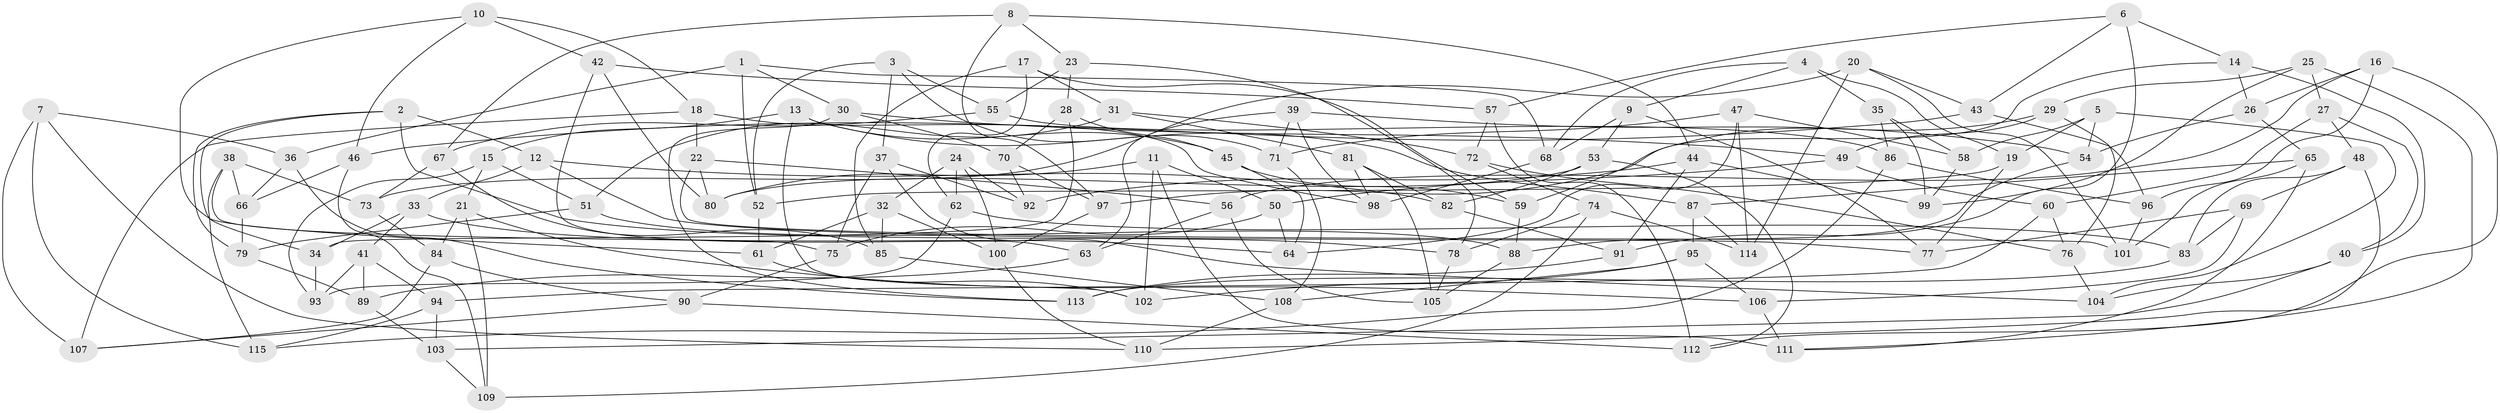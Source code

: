 // Generated by graph-tools (version 1.1) at 2025/26/03/09/25 03:26:59]
// undirected, 115 vertices, 230 edges
graph export_dot {
graph [start="1"]
  node [color=gray90,style=filled];
  1;
  2;
  3;
  4;
  5;
  6;
  7;
  8;
  9;
  10;
  11;
  12;
  13;
  14;
  15;
  16;
  17;
  18;
  19;
  20;
  21;
  22;
  23;
  24;
  25;
  26;
  27;
  28;
  29;
  30;
  31;
  32;
  33;
  34;
  35;
  36;
  37;
  38;
  39;
  40;
  41;
  42;
  43;
  44;
  45;
  46;
  47;
  48;
  49;
  50;
  51;
  52;
  53;
  54;
  55;
  56;
  57;
  58;
  59;
  60;
  61;
  62;
  63;
  64;
  65;
  66;
  67;
  68;
  69;
  70;
  71;
  72;
  73;
  74;
  75;
  76;
  77;
  78;
  79;
  80;
  81;
  82;
  83;
  84;
  85;
  86;
  87;
  88;
  89;
  90;
  91;
  92;
  93;
  94;
  95;
  96;
  97;
  98;
  99;
  100;
  101;
  102;
  103;
  104;
  105;
  106;
  107;
  108;
  109;
  110;
  111;
  112;
  113;
  114;
  115;
  1 -- 68;
  1 -- 52;
  1 -- 36;
  1 -- 30;
  2 -- 12;
  2 -- 34;
  2 -- 78;
  2 -- 79;
  3 -- 52;
  3 -- 55;
  3 -- 37;
  3 -- 71;
  4 -- 19;
  4 -- 9;
  4 -- 35;
  4 -- 68;
  5 -- 58;
  5 -- 104;
  5 -- 54;
  5 -- 19;
  6 -- 14;
  6 -- 91;
  6 -- 57;
  6 -- 43;
  7 -- 107;
  7 -- 115;
  7 -- 36;
  7 -- 110;
  8 -- 23;
  8 -- 97;
  8 -- 67;
  8 -- 44;
  9 -- 77;
  9 -- 53;
  9 -- 68;
  10 -- 61;
  10 -- 18;
  10 -- 46;
  10 -- 42;
  11 -- 111;
  11 -- 50;
  11 -- 80;
  11 -- 102;
  12 -- 33;
  12 -- 77;
  12 -- 82;
  13 -- 87;
  13 -- 102;
  13 -- 15;
  13 -- 45;
  14 -- 59;
  14 -- 26;
  14 -- 40;
  15 -- 21;
  15 -- 93;
  15 -- 51;
  16 -- 56;
  16 -- 26;
  16 -- 112;
  16 -- 96;
  17 -- 85;
  17 -- 31;
  17 -- 59;
  17 -- 62;
  18 -- 22;
  18 -- 107;
  18 -- 98;
  19 -- 77;
  19 -- 52;
  20 -- 114;
  20 -- 73;
  20 -- 43;
  20 -- 101;
  21 -- 106;
  21 -- 84;
  21 -- 109;
  22 -- 56;
  22 -- 80;
  22 -- 101;
  23 -- 28;
  23 -- 55;
  23 -- 78;
  24 -- 100;
  24 -- 32;
  24 -- 62;
  24 -- 92;
  25 -- 111;
  25 -- 99;
  25 -- 27;
  25 -- 29;
  26 -- 54;
  26 -- 65;
  27 -- 48;
  27 -- 40;
  27 -- 60;
  28 -- 34;
  28 -- 70;
  28 -- 45;
  29 -- 76;
  29 -- 97;
  29 -- 49;
  30 -- 113;
  30 -- 70;
  30 -- 49;
  31 -- 51;
  31 -- 72;
  31 -- 81;
  32 -- 61;
  32 -- 100;
  32 -- 85;
  33 -- 34;
  33 -- 41;
  33 -- 64;
  34 -- 93;
  35 -- 86;
  35 -- 58;
  35 -- 99;
  36 -- 113;
  36 -- 66;
  37 -- 75;
  37 -- 92;
  37 -- 104;
  38 -- 66;
  38 -- 115;
  38 -- 73;
  38 -- 75;
  39 -- 98;
  39 -- 63;
  39 -- 54;
  39 -- 71;
  40 -- 104;
  40 -- 103;
  41 -- 89;
  41 -- 94;
  41 -- 93;
  42 -- 80;
  42 -- 63;
  42 -- 57;
  43 -- 46;
  43 -- 96;
  44 -- 92;
  44 -- 99;
  44 -- 91;
  45 -- 59;
  45 -- 64;
  46 -- 66;
  46 -- 109;
  47 -- 114;
  47 -- 71;
  47 -- 64;
  47 -- 58;
  48 -- 83;
  48 -- 69;
  48 -- 110;
  49 -- 50;
  49 -- 60;
  50 -- 75;
  50 -- 64;
  51 -- 79;
  51 -- 88;
  52 -- 61;
  53 -- 80;
  53 -- 112;
  53 -- 82;
  54 -- 88;
  55 -- 67;
  55 -- 86;
  56 -- 63;
  56 -- 105;
  57 -- 72;
  57 -- 112;
  58 -- 99;
  59 -- 88;
  60 -- 94;
  60 -- 76;
  61 -- 102;
  62 -- 93;
  62 -- 83;
  63 -- 89;
  65 -- 87;
  65 -- 101;
  65 -- 111;
  66 -- 79;
  67 -- 85;
  67 -- 73;
  68 -- 98;
  69 -- 77;
  69 -- 106;
  69 -- 83;
  70 -- 92;
  70 -- 97;
  71 -- 108;
  72 -- 76;
  72 -- 74;
  73 -- 84;
  74 -- 114;
  74 -- 78;
  74 -- 109;
  75 -- 90;
  76 -- 104;
  78 -- 105;
  79 -- 89;
  81 -- 82;
  81 -- 98;
  81 -- 105;
  82 -- 91;
  83 -- 113;
  84 -- 90;
  84 -- 107;
  85 -- 108;
  86 -- 115;
  86 -- 96;
  87 -- 95;
  87 -- 114;
  88 -- 105;
  89 -- 103;
  90 -- 112;
  90 -- 107;
  91 -- 113;
  94 -- 115;
  94 -- 103;
  95 -- 106;
  95 -- 102;
  95 -- 108;
  96 -- 101;
  97 -- 100;
  100 -- 110;
  103 -- 109;
  106 -- 111;
  108 -- 110;
}
